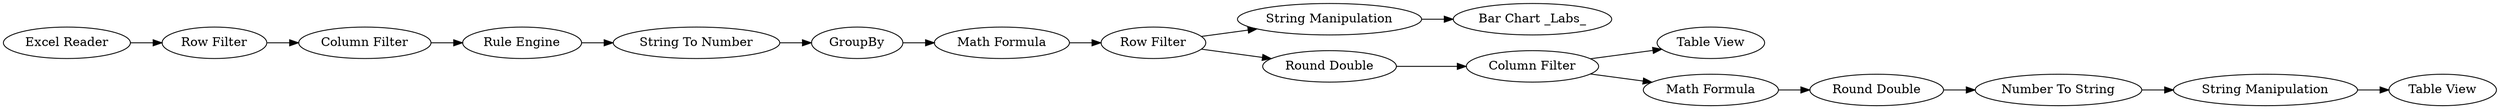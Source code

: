 digraph {
	"-8471465023208061941_103" [label="String Manipulation"]
	"-8471465023208061941_13" [label="Excel Reader"]
	"-8471465023208061941_8" [label=GroupBy]
	"-8471465023208061941_11" [label="Math Formula"]
	"-8471465023208061941_3" [label="Rule Engine"]
	"-8471465023208061941_10" [label="Bar Chart _Labs_"]
	"-8471465023208061941_102" [label="Number To String"]
	"-8471465023208061941_9" [label="String To Number"]
	"-8471465023208061941_14" [label="String Manipulation"]
	"-8471465023208061941_18" [label="Table View"]
	"-8471465023208061941_12" [label="Row Filter"]
	"-8471465023208061941_101" [label="Round Double"]
	"-8471465023208061941_99" [label="Math Formula"]
	"-8471465023208061941_5" [label="Row Filter"]
	"-8471465023208061941_7" [label="Column Filter"]
	"-8471465023208061941_17" [label="Column Filter"]
	"-8471465023208061941_100" [label="Table View"]
	"-8471465023208061941_16" [label="Round Double"]
	"-8471465023208061941_8" -> "-8471465023208061941_11"
	"-8471465023208061941_12" -> "-8471465023208061941_16"
	"-8471465023208061941_101" -> "-8471465023208061941_102"
	"-8471465023208061941_7" -> "-8471465023208061941_3"
	"-8471465023208061941_13" -> "-8471465023208061941_5"
	"-8471465023208061941_11" -> "-8471465023208061941_12"
	"-8471465023208061941_102" -> "-8471465023208061941_103"
	"-8471465023208061941_5" -> "-8471465023208061941_7"
	"-8471465023208061941_17" -> "-8471465023208061941_18"
	"-8471465023208061941_12" -> "-8471465023208061941_14"
	"-8471465023208061941_9" -> "-8471465023208061941_8"
	"-8471465023208061941_14" -> "-8471465023208061941_10"
	"-8471465023208061941_103" -> "-8471465023208061941_100"
	"-8471465023208061941_17" -> "-8471465023208061941_99"
	"-8471465023208061941_16" -> "-8471465023208061941_17"
	"-8471465023208061941_99" -> "-8471465023208061941_101"
	"-8471465023208061941_3" -> "-8471465023208061941_9"
	rankdir=LR
}
